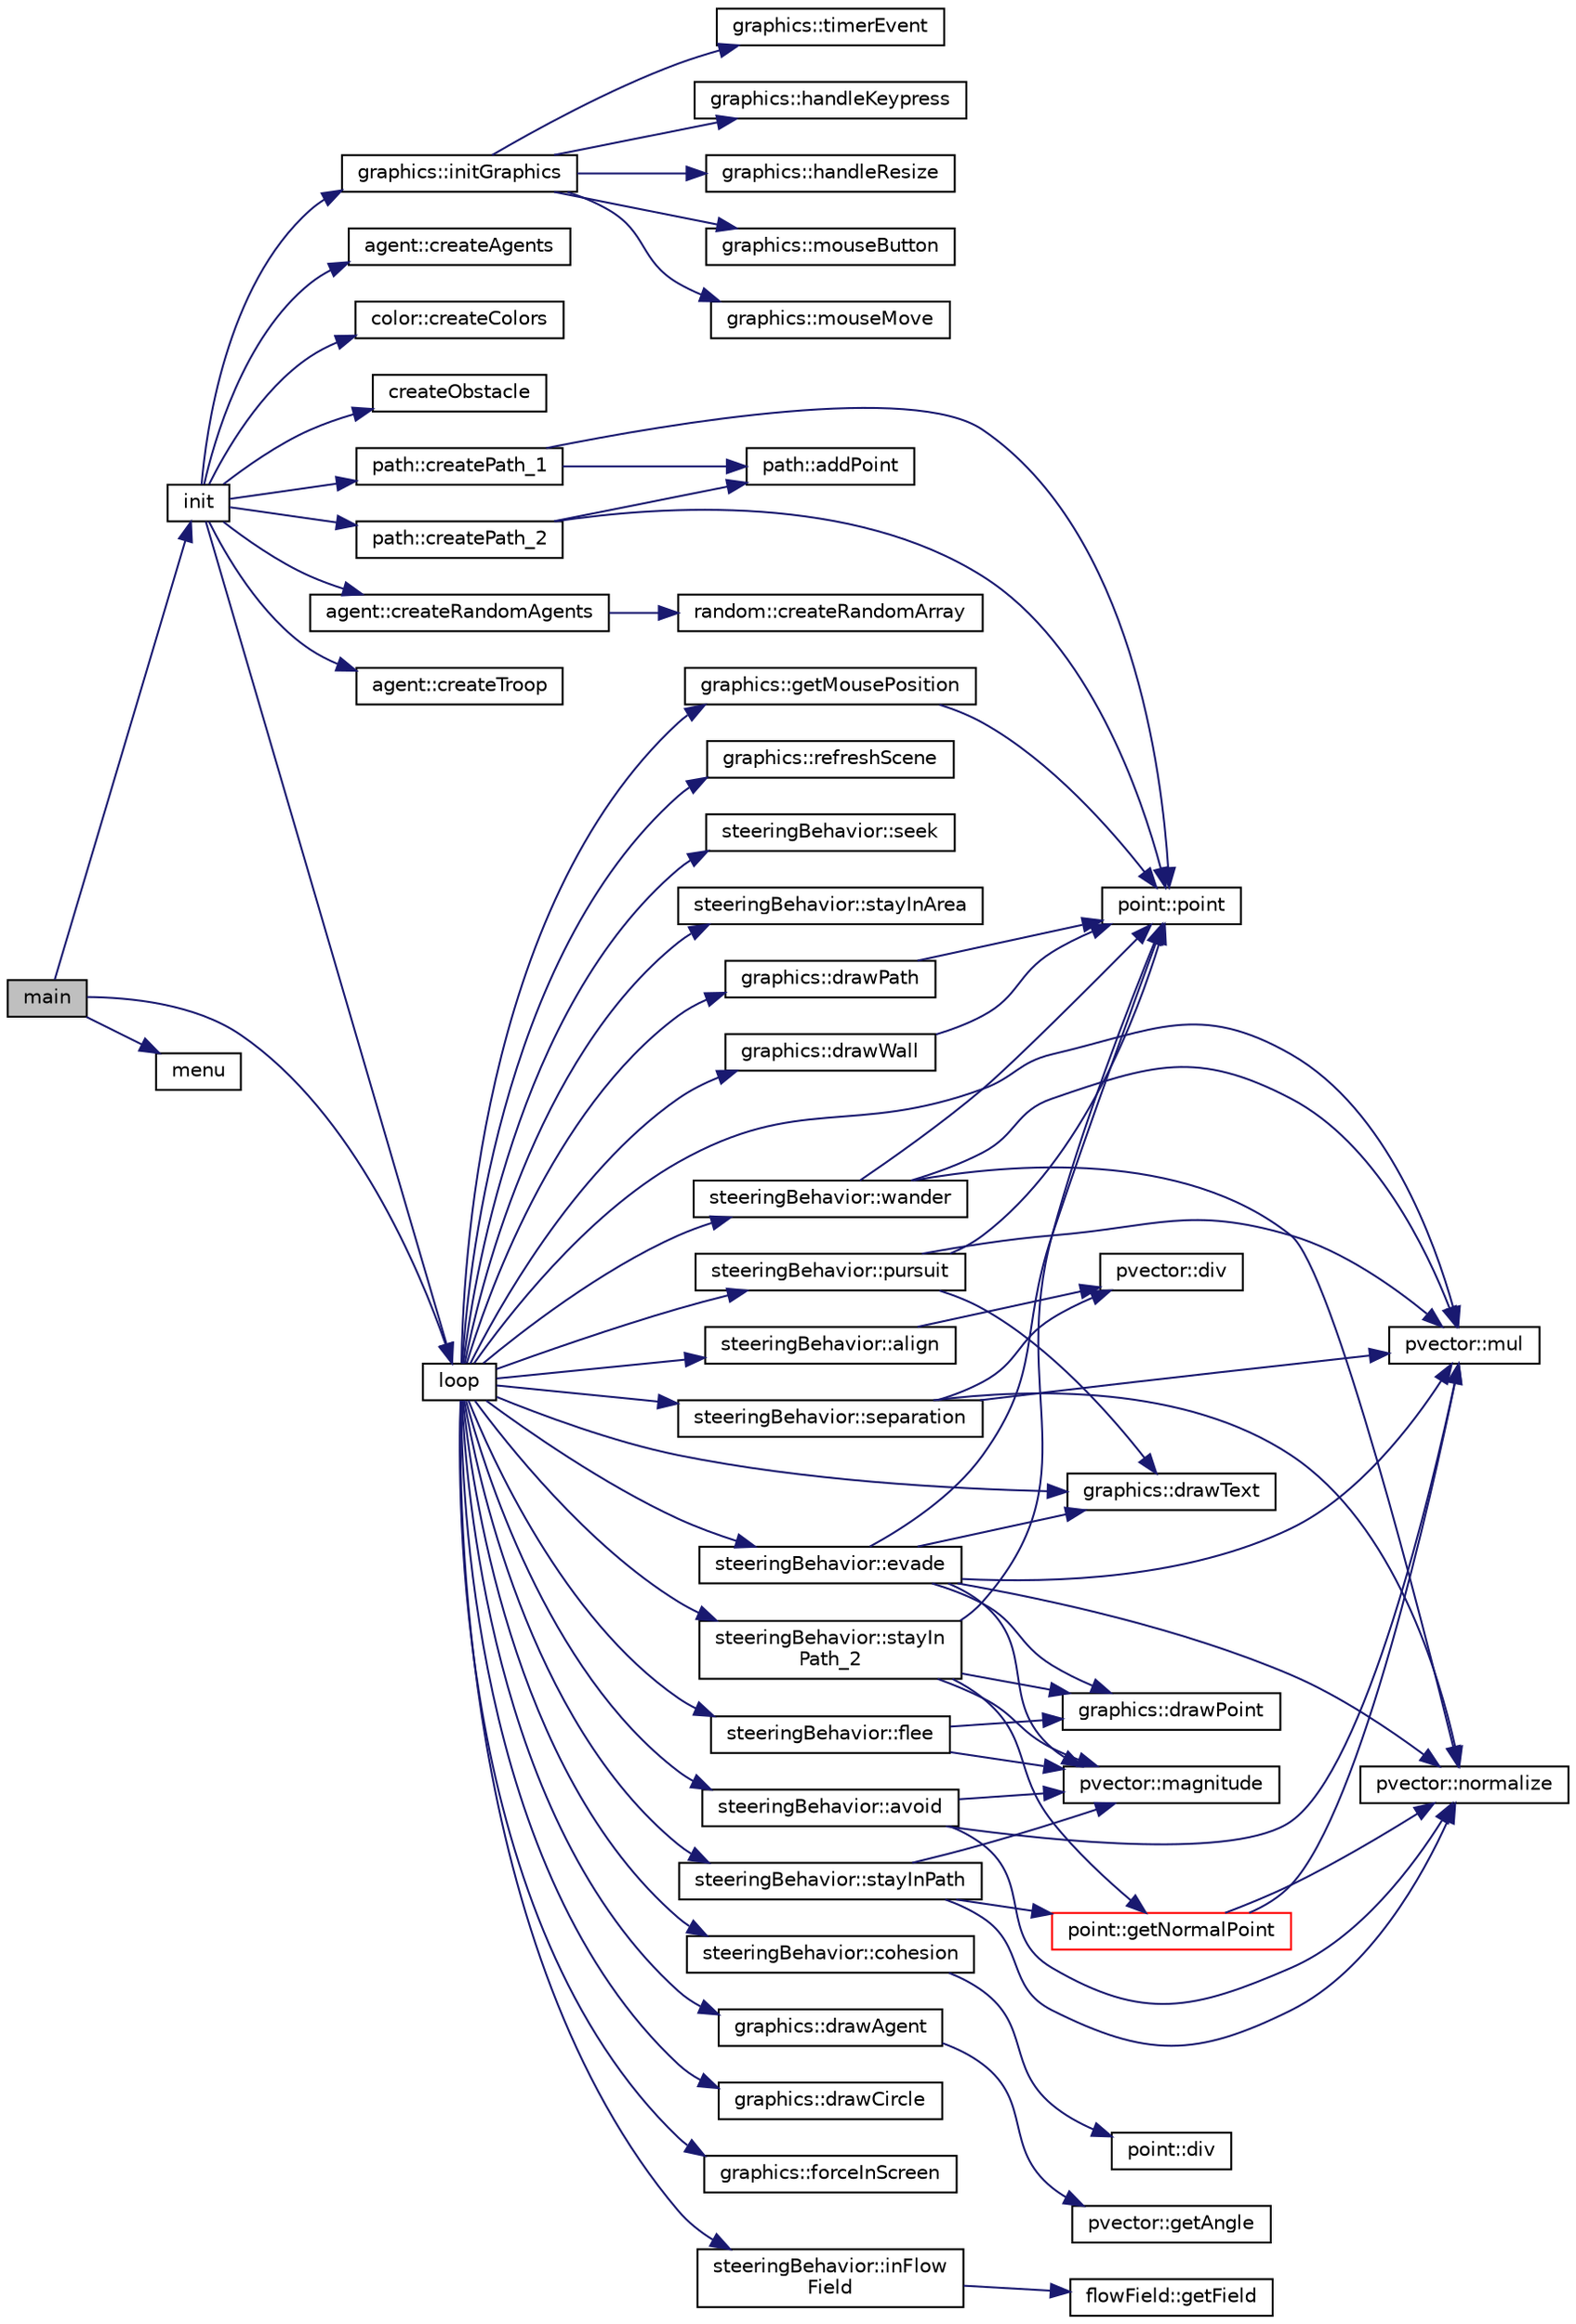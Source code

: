 digraph "main"
{
 // LATEX_PDF_SIZE
  edge [fontname="Helvetica",fontsize="10",labelfontname="Helvetica",labelfontsize="10"];
  node [fontname="Helvetica",fontsize="10",shape=record];
  rankdir="LR";
  Node1 [label="main",height=0.2,width=0.4,color="black", fillcolor="grey75", style="filled", fontcolor="black",tooltip=" "];
  Node1 -> Node2 [color="midnightblue",fontsize="10",style="solid",fontname="Helvetica"];
  Node2 [label="init",height=0.2,width=0.4,color="black", fillcolor="white", style="filled",URL="$main_8cpp.html#a7059dcbed2947a5e84a18a15fc103e00",tooltip=" "];
  Node2 -> Node3 [color="midnightblue",fontsize="10",style="solid",fontname="Helvetica"];
  Node3 [label="agent::createAgents",height=0.2,width=0.4,color="black", fillcolor="white", style="filled",URL="$classagent.html#a32e791acc8be6813761ce5cc1a6a0596",tooltip=" "];
  Node2 -> Node4 [color="midnightblue",fontsize="10",style="solid",fontname="Helvetica"];
  Node4 [label="color::createColors",height=0.2,width=0.4,color="black", fillcolor="white", style="filled",URL="$classcolor.html#a5b772f6eded341a8f9d8044b6fa8cb94",tooltip=" "];
  Node2 -> Node5 [color="midnightblue",fontsize="10",style="solid",fontname="Helvetica"];
  Node5 [label="createObstacle",height=0.2,width=0.4,color="black", fillcolor="white", style="filled",URL="$main_8cpp.html#aae290d157d4603e8f37b94cb444720d6",tooltip=" "];
  Node2 -> Node6 [color="midnightblue",fontsize="10",style="solid",fontname="Helvetica"];
  Node6 [label="path::createPath_1",height=0.2,width=0.4,color="black", fillcolor="white", style="filled",URL="$classpath.html#ae9aa33ad0f9d4c2876f36cb4a013b44f",tooltip=" "];
  Node6 -> Node7 [color="midnightblue",fontsize="10",style="solid",fontname="Helvetica"];
  Node7 [label="path::addPoint",height=0.2,width=0.4,color="black", fillcolor="white", style="filled",URL="$classpath.html#a09c7f7d47b39338a545506176b828024",tooltip=" "];
  Node6 -> Node8 [color="midnightblue",fontsize="10",style="solid",fontname="Helvetica"];
  Node8 [label="point::point",height=0.2,width=0.4,color="black", fillcolor="white", style="filled",URL="$classpoint.html#a5fe21d4a4539320bf0f5caf1218d31c8",tooltip=" "];
  Node2 -> Node9 [color="midnightblue",fontsize="10",style="solid",fontname="Helvetica"];
  Node9 [label="path::createPath_2",height=0.2,width=0.4,color="black", fillcolor="white", style="filled",URL="$classpath.html#a40b2fcd605a8d54a4ee6bf4a4fa107a9",tooltip=" "];
  Node9 -> Node7 [color="midnightblue",fontsize="10",style="solid",fontname="Helvetica"];
  Node9 -> Node8 [color="midnightblue",fontsize="10",style="solid",fontname="Helvetica"];
  Node2 -> Node10 [color="midnightblue",fontsize="10",style="solid",fontname="Helvetica"];
  Node10 [label="agent::createRandomAgents",height=0.2,width=0.4,color="black", fillcolor="white", style="filled",URL="$classagent.html#a01ccc9675053c1b574772d653a130211",tooltip=" "];
  Node10 -> Node11 [color="midnightblue",fontsize="10",style="solid",fontname="Helvetica"];
  Node11 [label="random::createRandomArray",height=0.2,width=0.4,color="black", fillcolor="white", style="filled",URL="$classrandom.html#a74d7e1dd11fb9bf25a1d5b2fa187dd55",tooltip=" "];
  Node2 -> Node12 [color="midnightblue",fontsize="10",style="solid",fontname="Helvetica"];
  Node12 [label="agent::createTroop",height=0.2,width=0.4,color="black", fillcolor="white", style="filled",URL="$classagent.html#a0a256b2c3bbdbc300e2d445556b6b192",tooltip=" "];
  Node2 -> Node13 [color="midnightblue",fontsize="10",style="solid",fontname="Helvetica"];
  Node13 [label="graphics::initGraphics",height=0.2,width=0.4,color="black", fillcolor="white", style="filled",URL="$classgraphics.html#ad56b6cae9bf19385b4c691bc4966acf8",tooltip=" "];
  Node13 -> Node14 [color="midnightblue",fontsize="10",style="solid",fontname="Helvetica"];
  Node14 [label="graphics::handleKeypress",height=0.2,width=0.4,color="black", fillcolor="white", style="filled",URL="$classgraphics.html#a2f1b26bb333b51228f5d72295a28ec72",tooltip=" "];
  Node13 -> Node15 [color="midnightblue",fontsize="10",style="solid",fontname="Helvetica"];
  Node15 [label="graphics::handleResize",height=0.2,width=0.4,color="black", fillcolor="white", style="filled",URL="$classgraphics.html#afbaa91a15259fa8db1357c633ea38f14",tooltip=" "];
  Node13 -> Node16 [color="midnightblue",fontsize="10",style="solid",fontname="Helvetica"];
  Node16 [label="graphics::mouseButton",height=0.2,width=0.4,color="black", fillcolor="white", style="filled",URL="$classgraphics.html#a1ba3e85b0d983f52709b00207a64700f",tooltip=" "];
  Node13 -> Node17 [color="midnightblue",fontsize="10",style="solid",fontname="Helvetica"];
  Node17 [label="graphics::mouseMove",height=0.2,width=0.4,color="black", fillcolor="white", style="filled",URL="$classgraphics.html#a12338681bbcf044fa75df07227775e44",tooltip=" "];
  Node13 -> Node18 [color="midnightblue",fontsize="10",style="solid",fontname="Helvetica"];
  Node18 [label="graphics::timerEvent",height=0.2,width=0.4,color="black", fillcolor="white", style="filled",URL="$classgraphics.html#a0d3e9f946f39ffdff667824537980def",tooltip=" "];
  Node2 -> Node19 [color="midnightblue",fontsize="10",style="solid",fontname="Helvetica"];
  Node19 [label="loop",height=0.2,width=0.4,color="black", fillcolor="white", style="filled",URL="$main_8cpp.html#afe461d27b9c48d5921c00d521181f12f",tooltip=" "];
  Node19 -> Node20 [color="midnightblue",fontsize="10",style="solid",fontname="Helvetica"];
  Node20 [label="steeringBehavior::align",height=0.2,width=0.4,color="black", fillcolor="white", style="filled",URL="$classsteeringBehavior.html#a57935ca0ec33518a25986dfdcb0c7624",tooltip=" "];
  Node20 -> Node21 [color="midnightblue",fontsize="10",style="solid",fontname="Helvetica"];
  Node21 [label="pvector::div",height=0.2,width=0.4,color="black", fillcolor="white", style="filled",URL="$classpvector.html#ac413b2a3bf92643cee445025b5bfe63d",tooltip=" "];
  Node19 -> Node22 [color="midnightblue",fontsize="10",style="solid",fontname="Helvetica"];
  Node22 [label="steeringBehavior::avoid",height=0.2,width=0.4,color="black", fillcolor="white", style="filled",URL="$classsteeringBehavior.html#a188b7ead8dc71ca3fb7e5a4c2bee43bb",tooltip=" "];
  Node22 -> Node23 [color="midnightblue",fontsize="10",style="solid",fontname="Helvetica"];
  Node23 [label="pvector::magnitude",height=0.2,width=0.4,color="black", fillcolor="white", style="filled",URL="$classpvector.html#a5f37b25b5951e2f73111b19d12f7b1b6",tooltip=" "];
  Node22 -> Node24 [color="midnightblue",fontsize="10",style="solid",fontname="Helvetica"];
  Node24 [label="pvector::mul",height=0.2,width=0.4,color="black", fillcolor="white", style="filled",URL="$classpvector.html#a854d32735bc5e00e0af8a6ad713c632d",tooltip=" "];
  Node22 -> Node25 [color="midnightblue",fontsize="10",style="solid",fontname="Helvetica"];
  Node25 [label="pvector::normalize",height=0.2,width=0.4,color="black", fillcolor="white", style="filled",URL="$classpvector.html#aef3a054016c8b0ddab24203c800dadbf",tooltip=" "];
  Node19 -> Node26 [color="midnightblue",fontsize="10",style="solid",fontname="Helvetica"];
  Node26 [label="steeringBehavior::cohesion",height=0.2,width=0.4,color="black", fillcolor="white", style="filled",URL="$classsteeringBehavior.html#af2b51935470d2b239127ae9d627c08ee",tooltip=" "];
  Node26 -> Node27 [color="midnightblue",fontsize="10",style="solid",fontname="Helvetica"];
  Node27 [label="point::div",height=0.2,width=0.4,color="black", fillcolor="white", style="filled",URL="$classpoint.html#a76372ea6d8ec1b35361d0cebb1637c08",tooltip=" "];
  Node19 -> Node28 [color="midnightblue",fontsize="10",style="solid",fontname="Helvetica"];
  Node28 [label="graphics::drawAgent",height=0.2,width=0.4,color="black", fillcolor="white", style="filled",URL="$classgraphics.html#ac6bbdf46598002844a7567ef185f0e86",tooltip=" "];
  Node28 -> Node29 [color="midnightblue",fontsize="10",style="solid",fontname="Helvetica"];
  Node29 [label="pvector::getAngle",height=0.2,width=0.4,color="black", fillcolor="white", style="filled",URL="$classpvector.html#a6f8b52b6ca01efe2f39ea3ae4a8b7f53",tooltip=" "];
  Node19 -> Node30 [color="midnightblue",fontsize="10",style="solid",fontname="Helvetica"];
  Node30 [label="graphics::drawCircle",height=0.2,width=0.4,color="black", fillcolor="white", style="filled",URL="$classgraphics.html#af31f0aa0dab7732776e30e7e03782b7b",tooltip=" "];
  Node19 -> Node31 [color="midnightblue",fontsize="10",style="solid",fontname="Helvetica"];
  Node31 [label="graphics::drawPath",height=0.2,width=0.4,color="black", fillcolor="white", style="filled",URL="$classgraphics.html#a69898ceacc5d08eef5fad209ba0bb61e",tooltip=" "];
  Node31 -> Node8 [color="midnightblue",fontsize="10",style="solid",fontname="Helvetica"];
  Node19 -> Node32 [color="midnightblue",fontsize="10",style="solid",fontname="Helvetica"];
  Node32 [label="graphics::drawText",height=0.2,width=0.4,color="black", fillcolor="white", style="filled",URL="$classgraphics.html#a34599f66b4bd7a5fc35a563e6defc2ac",tooltip=" "];
  Node19 -> Node33 [color="midnightblue",fontsize="10",style="solid",fontname="Helvetica"];
  Node33 [label="graphics::drawWall",height=0.2,width=0.4,color="black", fillcolor="white", style="filled",URL="$classgraphics.html#a9f1edccb4754e07580b39fb629b25e2e",tooltip=" "];
  Node33 -> Node8 [color="midnightblue",fontsize="10",style="solid",fontname="Helvetica"];
  Node19 -> Node34 [color="midnightblue",fontsize="10",style="solid",fontname="Helvetica"];
  Node34 [label="steeringBehavior::evade",height=0.2,width=0.4,color="black", fillcolor="white", style="filled",URL="$classsteeringBehavior.html#aa9f929838f83cdc97593908ca4a79c0a",tooltip=" "];
  Node34 -> Node35 [color="midnightblue",fontsize="10",style="solid",fontname="Helvetica"];
  Node35 [label="graphics::drawPoint",height=0.2,width=0.4,color="black", fillcolor="white", style="filled",URL="$classgraphics.html#a6fbe2e1ffbcf2d5062644a195dcd52cc",tooltip=" "];
  Node34 -> Node32 [color="midnightblue",fontsize="10",style="solid",fontname="Helvetica"];
  Node34 -> Node23 [color="midnightblue",fontsize="10",style="solid",fontname="Helvetica"];
  Node34 -> Node24 [color="midnightblue",fontsize="10",style="solid",fontname="Helvetica"];
  Node34 -> Node25 [color="midnightblue",fontsize="10",style="solid",fontname="Helvetica"];
  Node34 -> Node8 [color="midnightblue",fontsize="10",style="solid",fontname="Helvetica"];
  Node19 -> Node36 [color="midnightblue",fontsize="10",style="solid",fontname="Helvetica"];
  Node36 [label="steeringBehavior::flee",height=0.2,width=0.4,color="black", fillcolor="white", style="filled",URL="$classsteeringBehavior.html#a8e5abd82b87af8a220088e423ca44638",tooltip=" "];
  Node36 -> Node35 [color="midnightblue",fontsize="10",style="solid",fontname="Helvetica"];
  Node36 -> Node23 [color="midnightblue",fontsize="10",style="solid",fontname="Helvetica"];
  Node19 -> Node37 [color="midnightblue",fontsize="10",style="solid",fontname="Helvetica"];
  Node37 [label="graphics::forceInScreen",height=0.2,width=0.4,color="black", fillcolor="white", style="filled",URL="$classgraphics.html#a09c85355ecc2d9450605e8ca7e702355",tooltip=" "];
  Node19 -> Node38 [color="midnightblue",fontsize="10",style="solid",fontname="Helvetica"];
  Node38 [label="graphics::getMousePosition",height=0.2,width=0.4,color="black", fillcolor="white", style="filled",URL="$classgraphics.html#a39f41944aa96d4bcecc0a63714de5e0b",tooltip=" "];
  Node38 -> Node8 [color="midnightblue",fontsize="10",style="solid",fontname="Helvetica"];
  Node19 -> Node39 [color="midnightblue",fontsize="10",style="solid",fontname="Helvetica"];
  Node39 [label="steeringBehavior::inFlow\lField",height=0.2,width=0.4,color="black", fillcolor="white", style="filled",URL="$classsteeringBehavior.html#a5f0398da50101a1ae681d4cbbf1b303b",tooltip=" "];
  Node39 -> Node40 [color="midnightblue",fontsize="10",style="solid",fontname="Helvetica"];
  Node40 [label="flowField::getField",height=0.2,width=0.4,color="black", fillcolor="white", style="filled",URL="$classflowField.html#a6895ed51694ca97522cbfb4756300673",tooltip=" "];
  Node19 -> Node24 [color="midnightblue",fontsize="10",style="solid",fontname="Helvetica"];
  Node19 -> Node41 [color="midnightblue",fontsize="10",style="solid",fontname="Helvetica"];
  Node41 [label="steeringBehavior::pursuit",height=0.2,width=0.4,color="black", fillcolor="white", style="filled",URL="$classsteeringBehavior.html#a6c421c4ae9b1c2e5ebc0339e829588cf",tooltip=" "];
  Node41 -> Node32 [color="midnightblue",fontsize="10",style="solid",fontname="Helvetica"];
  Node41 -> Node24 [color="midnightblue",fontsize="10",style="solid",fontname="Helvetica"];
  Node41 -> Node8 [color="midnightblue",fontsize="10",style="solid",fontname="Helvetica"];
  Node19 -> Node42 [color="midnightblue",fontsize="10",style="solid",fontname="Helvetica"];
  Node42 [label="graphics::refreshScene",height=0.2,width=0.4,color="black", fillcolor="white", style="filled",URL="$classgraphics.html#ac81b806da02e71750a0ca08be50e0416",tooltip=" "];
  Node19 -> Node43 [color="midnightblue",fontsize="10",style="solid",fontname="Helvetica"];
  Node43 [label="steeringBehavior::seek",height=0.2,width=0.4,color="black", fillcolor="white", style="filled",URL="$classsteeringBehavior.html#a7b7b558cf6a0a7671cca9c3689f8d793",tooltip=" "];
  Node19 -> Node44 [color="midnightblue",fontsize="10",style="solid",fontname="Helvetica"];
  Node44 [label="steeringBehavior::separation",height=0.2,width=0.4,color="black", fillcolor="white", style="filled",URL="$classsteeringBehavior.html#ace5481d1ad4ab7b61a54e3f52ca371e0",tooltip=" "];
  Node44 -> Node21 [color="midnightblue",fontsize="10",style="solid",fontname="Helvetica"];
  Node44 -> Node24 [color="midnightblue",fontsize="10",style="solid",fontname="Helvetica"];
  Node44 -> Node25 [color="midnightblue",fontsize="10",style="solid",fontname="Helvetica"];
  Node19 -> Node45 [color="midnightblue",fontsize="10",style="solid",fontname="Helvetica"];
  Node45 [label="steeringBehavior::stayInArea",height=0.2,width=0.4,color="black", fillcolor="white", style="filled",URL="$classsteeringBehavior.html#a1151e857746fc5743f7c4b381f641442",tooltip=" "];
  Node19 -> Node46 [color="midnightblue",fontsize="10",style="solid",fontname="Helvetica"];
  Node46 [label="steeringBehavior::stayInPath",height=0.2,width=0.4,color="black", fillcolor="white", style="filled",URL="$classsteeringBehavior.html#ab4c6053d54c8bb050ef746e87c70c85e",tooltip=" "];
  Node46 -> Node47 [color="midnightblue",fontsize="10",style="solid",fontname="Helvetica"];
  Node47 [label="point::getNormalPoint",height=0.2,width=0.4,color="red", fillcolor="white", style="filled",URL="$classpoint.html#ae38055ada99f712d345d7a8afefc17fa",tooltip=" "];
  Node47 -> Node24 [color="midnightblue",fontsize="10",style="solid",fontname="Helvetica"];
  Node47 -> Node25 [color="midnightblue",fontsize="10",style="solid",fontname="Helvetica"];
  Node46 -> Node23 [color="midnightblue",fontsize="10",style="solid",fontname="Helvetica"];
  Node46 -> Node25 [color="midnightblue",fontsize="10",style="solid",fontname="Helvetica"];
  Node19 -> Node49 [color="midnightblue",fontsize="10",style="solid",fontname="Helvetica"];
  Node49 [label="steeringBehavior::stayIn\lPath_2",height=0.2,width=0.4,color="black", fillcolor="white", style="filled",URL="$classsteeringBehavior.html#aa5400b2b900ba15947e1ca74cce91d9d",tooltip=" "];
  Node49 -> Node35 [color="midnightblue",fontsize="10",style="solid",fontname="Helvetica"];
  Node49 -> Node47 [color="midnightblue",fontsize="10",style="solid",fontname="Helvetica"];
  Node49 -> Node23 [color="midnightblue",fontsize="10",style="solid",fontname="Helvetica"];
  Node49 -> Node8 [color="midnightblue",fontsize="10",style="solid",fontname="Helvetica"];
  Node19 -> Node50 [color="midnightblue",fontsize="10",style="solid",fontname="Helvetica"];
  Node50 [label="steeringBehavior::wander",height=0.2,width=0.4,color="black", fillcolor="white", style="filled",URL="$classsteeringBehavior.html#a5818d13d98f708d2f92bdfd615154e2c",tooltip=" "];
  Node50 -> Node24 [color="midnightblue",fontsize="10",style="solid",fontname="Helvetica"];
  Node50 -> Node25 [color="midnightblue",fontsize="10",style="solid",fontname="Helvetica"];
  Node50 -> Node8 [color="midnightblue",fontsize="10",style="solid",fontname="Helvetica"];
  Node1 -> Node19 [color="midnightblue",fontsize="10",style="solid",fontname="Helvetica"];
  Node1 -> Node51 [color="midnightblue",fontsize="10",style="solid",fontname="Helvetica"];
  Node51 [label="menu",height=0.2,width=0.4,color="black", fillcolor="white", style="filled",URL="$main_8cpp.html#a2a0e843767aeea4f433a28b9c54f573a",tooltip=" "];
}

